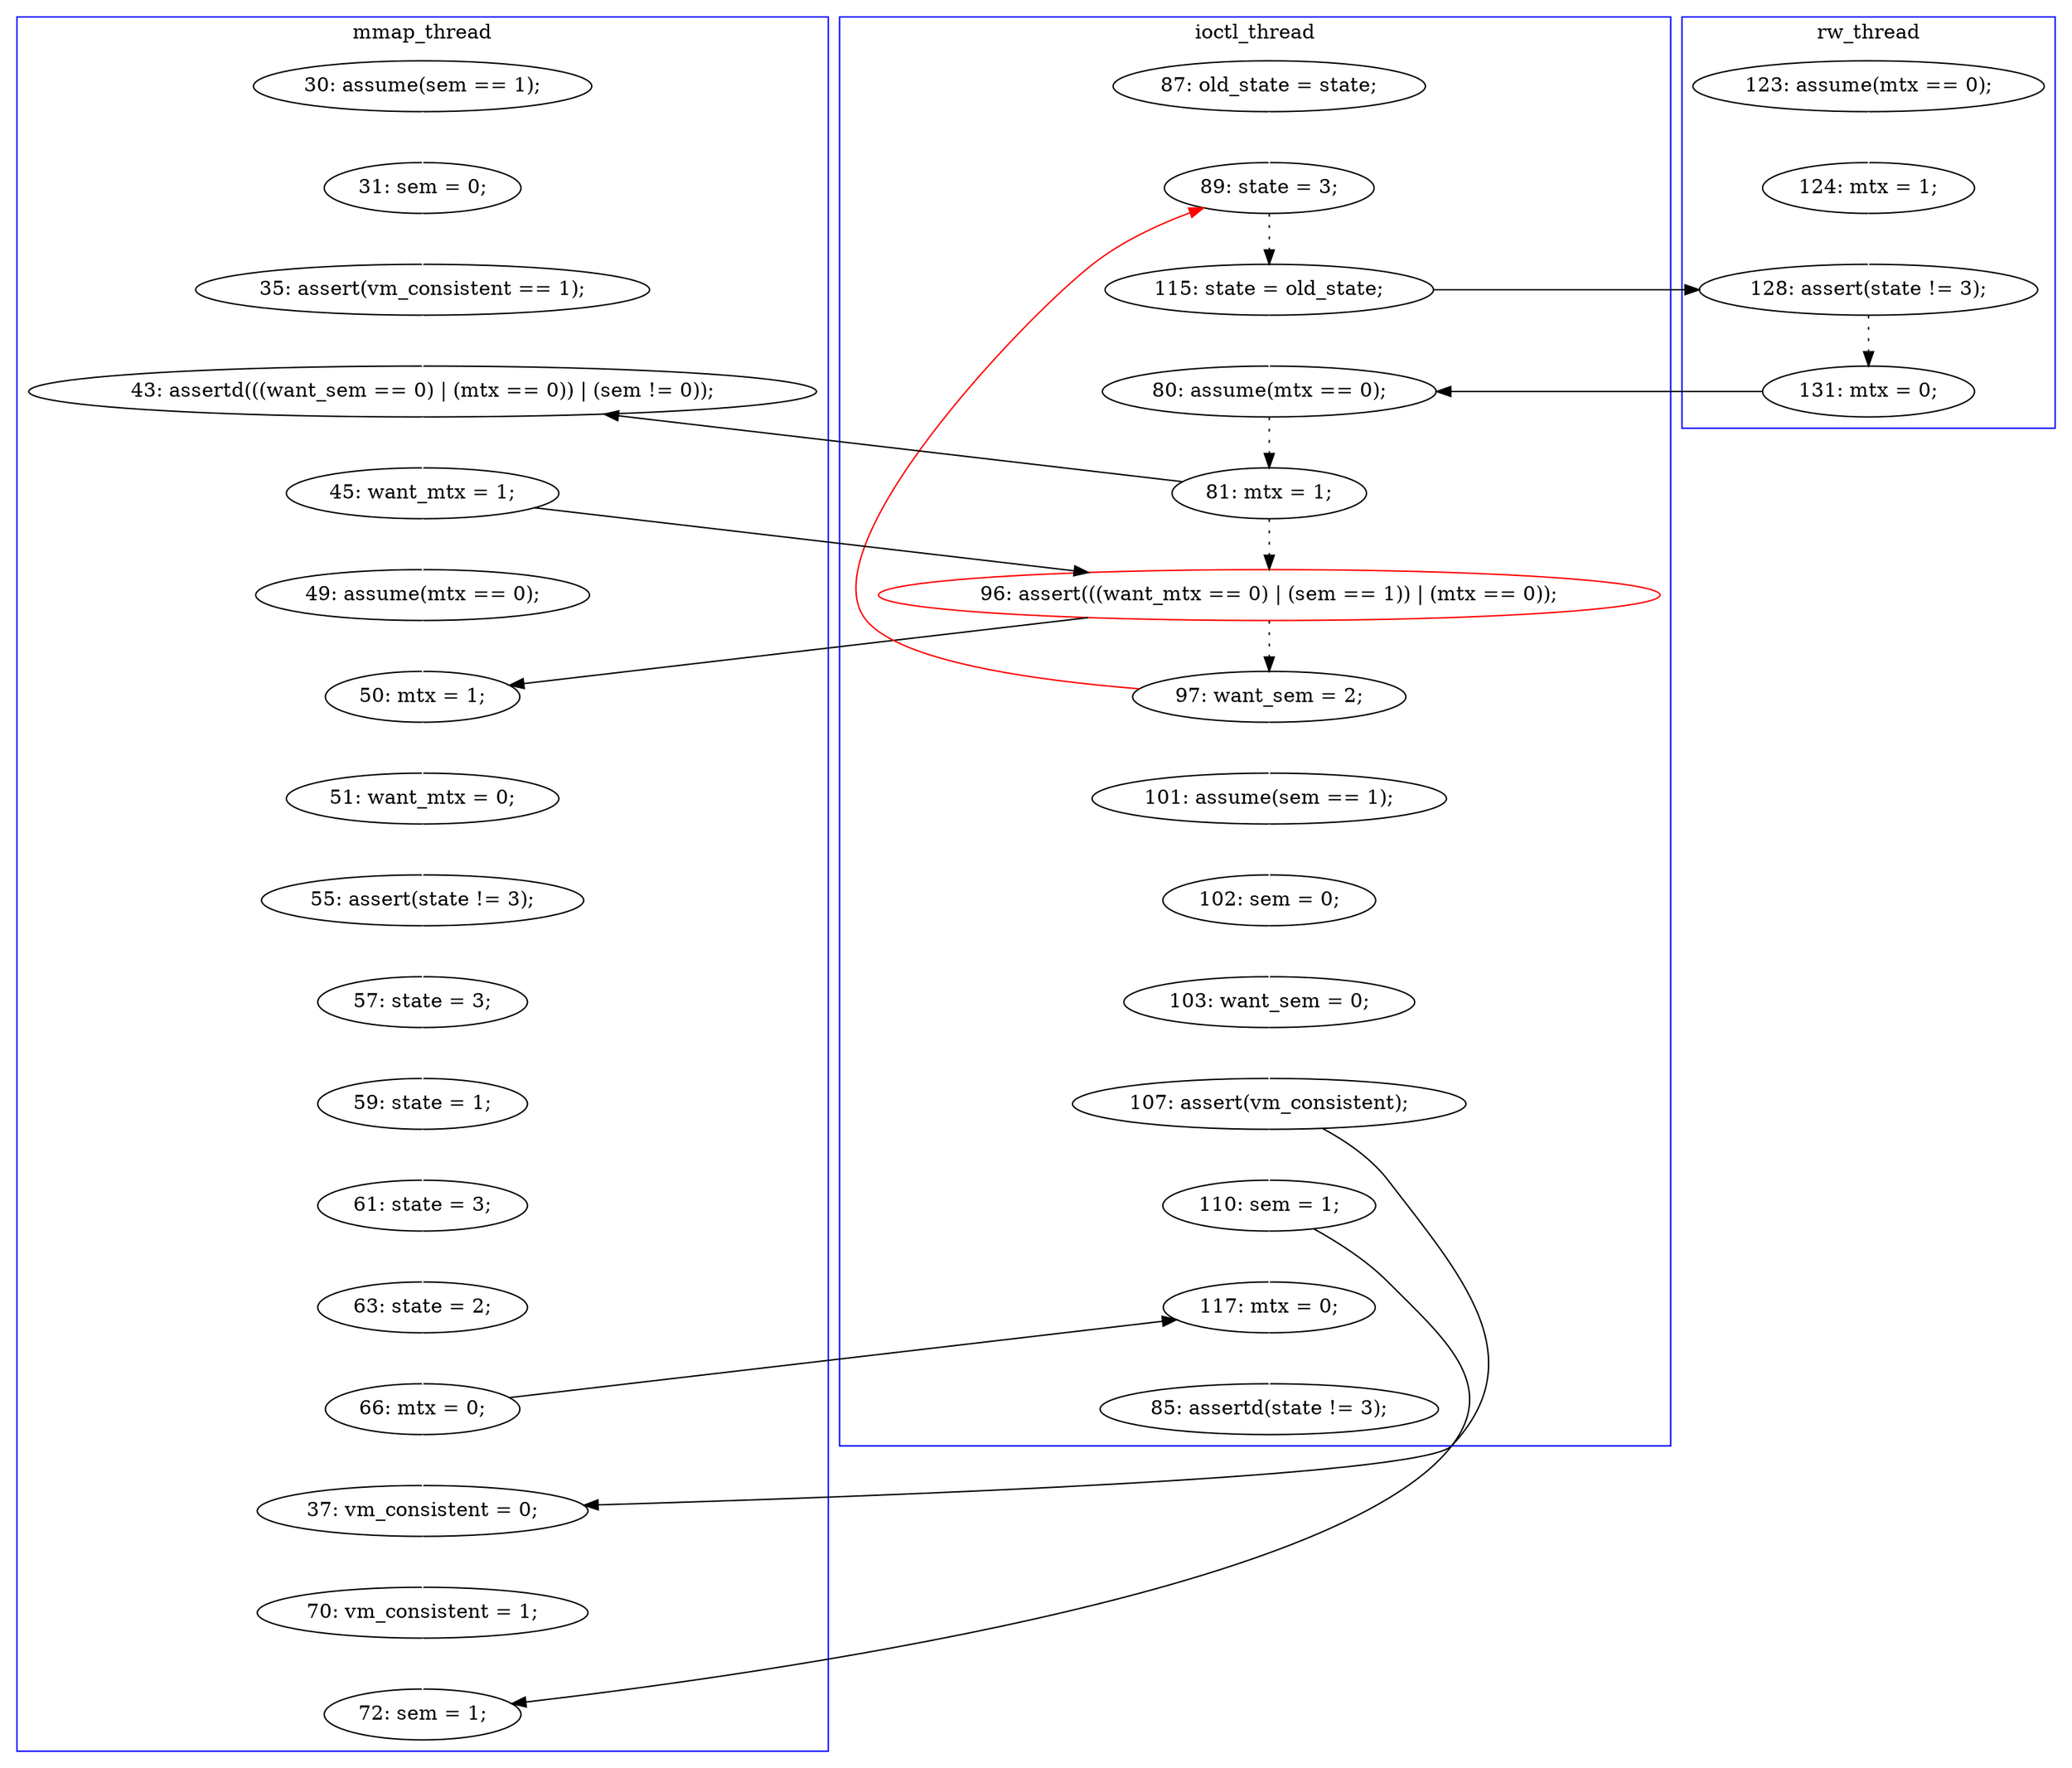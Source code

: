 digraph Counterexample {
	19 -> 22 [color = black, style = solid, constraint = false]
	43 -> 45 [color = white, style = solid]
	17 -> 18 [color = white, style = solid]
	32 -> 36 [color = black, style = dotted]
	22 -> 23 [color = black, style = dotted]
	40 -> 44 [color = white, style = solid]
	28 -> 30 [color = black, style = solid, constraint = false]
	42 -> 43 [color = white, style = solid]
	23 -> 27 [color = black, style = solid, constraint = false]
	19 -> 27 [color = white, style = solid]
	34 -> 35 [color = white, style = solid]
	28 -> 32 [color = black, style = dotted]
	35 -> 37 [color = white, style = solid]
	41 -> 42 [color = white, style = solid]
	37 -> 38 [color = white, style = solid]
	13 -> 14 [color = white, style = solid]
	46 -> 50 [color = black, style = solid, constraint = false]
	38 -> 39 [color = white, style = solid]
	30 -> 31 [color = white, style = solid]
	48 -> 50 [color = white, style = solid]
	48 -> 51 [color = black, style = solid, constraint = false]
	46 -> 47 [color = white, style = solid]
	14 -> 19 [color = black, style = dotted]
	20 -> 21 [color = white, style = solid]
	27 -> 28 [color = black, style = dotted]
	36 -> 41 [color = white, style = solid]
	47 -> 49 [color = white, style = solid]
	16 -> 17 [color = white, style = solid]
	45 -> 48 [color = white, style = solid]
	50 -> 52 [color = white, style = solid]
	44 -> 46 [color = white, style = solid]
	45 -> 47 [color = black, style = solid, constraint = false]
	21 -> 22 [color = white, style = solid]
	39 -> 40 [color = white, style = solid]
	31 -> 33 [color = white, style = solid]
	18 -> 30 [color = white, style = solid]
	49 -> 51 [color = white, style = solid]
	33 -> 34 [color = white, style = solid]
	36 -> 14 [color = red, style = solid, constraint = false]
	32 -> 34 [color = black, style = solid, constraint = false]
	31 -> 32 [color = black, style = solid, constraint = false]
	subgraph cluster3 {
		label = rw_thread
		color = blue
		22  [label = "128: assert(state != 3);"]
		21  [label = "124: mtx = 1;"]
		23  [label = "131: mtx = 0;"]
		20  [label = "123: assume(mtx == 0);"]
	}
	subgraph cluster2 {
		label = ioctl_thread
		color = blue
		45  [label = "107: assert(vm_consistent);"]
		36  [label = "97: want_sem = 2;"]
		43  [label = "103: want_sem = 0;"]
		32  [label = "96: assert(((want_mtx == 0) | (sem == 1)) | (mtx == 0));", color = red]
		52  [label = "85: assertd(state != 3);"]
		19  [label = "115: state = old_state;"]
		13  [label = "87: old_state = state;"]
		48  [label = "110: sem = 1;"]
		42  [label = "102: sem = 0;"]
		28  [label = "81: mtx = 1;"]
		41  [label = "101: assume(sem == 1);"]
		50  [label = "117: mtx = 0;"]
		27  [label = "80: assume(mtx == 0);"]
		14  [label = "89: state = 3;"]
	}
	subgraph cluster1 {
		label = mmap_thread
		color = blue
		37  [label = "55: assert(state != 3);"]
		39  [label = "59: state = 1;"]
		34  [label = "50: mtx = 1;"]
		33  [label = "49: assume(mtx == 0);"]
		31  [label = "45: want_mtx = 1;"]
		38  [label = "57: state = 3;"]
		16  [label = "30: assume(sem == 1);"]
		40  [label = "61: state = 3;"]
		49  [label = "70: vm_consistent = 1;"]
		35  [label = "51: want_mtx = 0;"]
		51  [label = "72: sem = 1;"]
		47  [label = "37: vm_consistent = 0;"]
		44  [label = "63: state = 2;"]
		30  [label = "43: assertd(((want_sem == 0) | (mtx == 0)) | (sem != 0));"]
		46  [label = "66: mtx = 0;"]
		18  [label = "35: assert(vm_consistent == 1);"]
		17  [label = "31: sem = 0;"]
	}
}